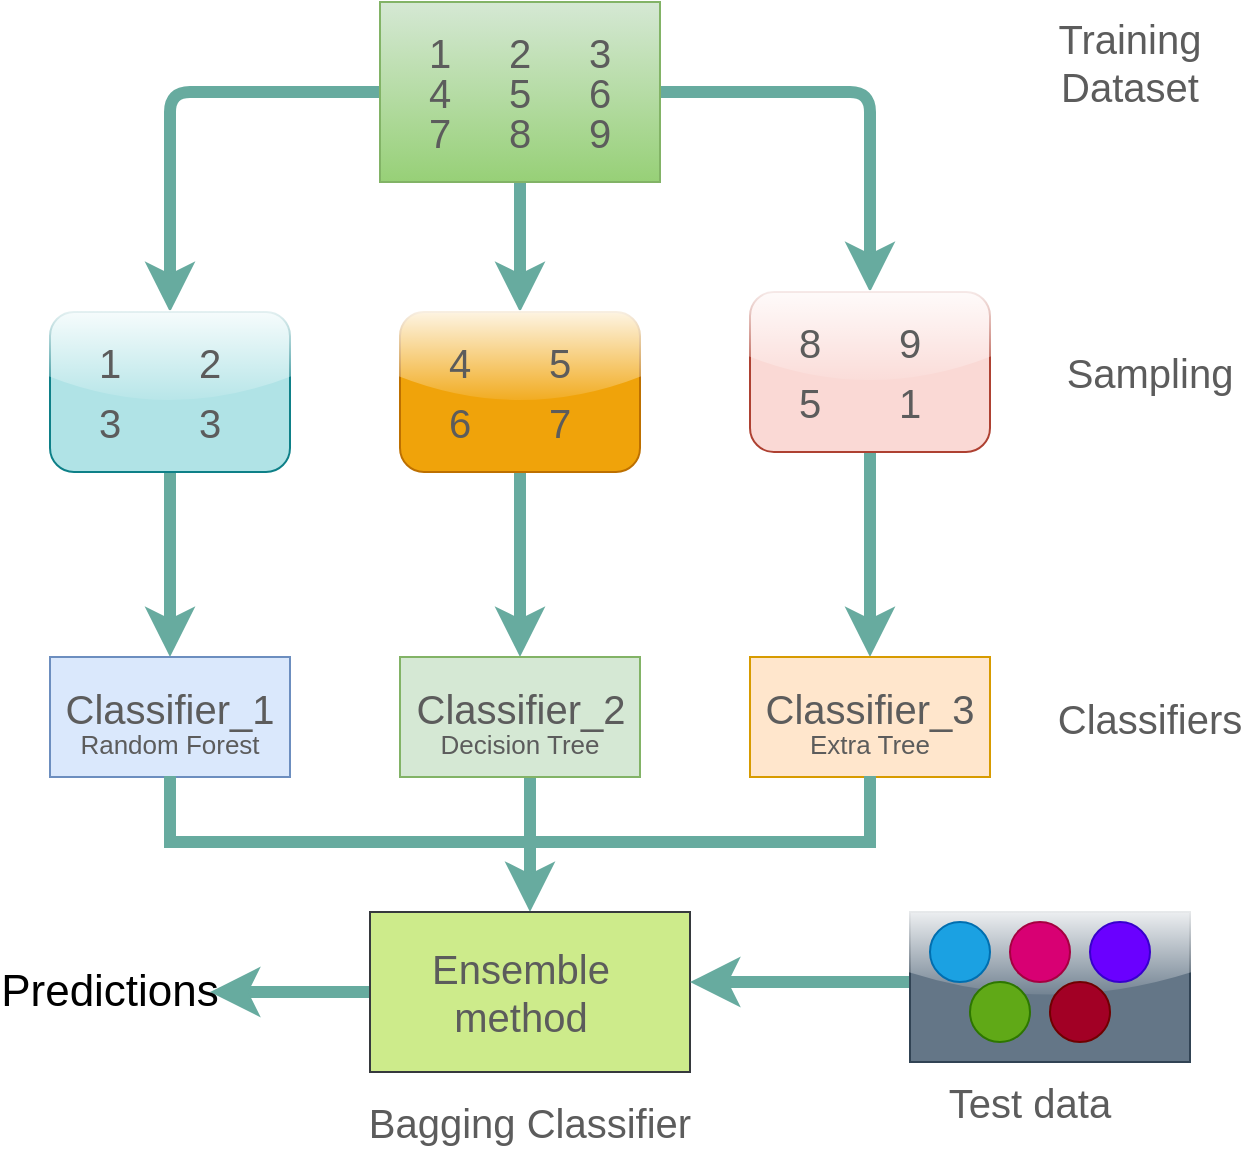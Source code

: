 <mxfile version="20.0.4" type="device"><diagram id="pEaNQqUI6T4aHeuK1Zc7" name="Page-1"><mxGraphModel dx="1209" dy="618" grid="1" gridSize="10" guides="1" tooltips="1" connect="1" arrows="1" fold="1" page="1" pageScale="1" pageWidth="850" pageHeight="1100" math="0" shadow="0"><root><mxCell id="0"/><mxCell id="1" parent="0"/><mxCell id="js-6VNuCNP2gIOCtP0bt-12" style="edgeStyle=orthogonalEdgeStyle;orthogonalLoop=1;jettySize=auto;html=1;exitX=0;exitY=0.5;exitDx=0;exitDy=0;entryX=0.5;entryY=0;entryDx=0;entryDy=0;fontSize=30;strokeWidth=6;strokeColor=#67AB9F;fontColor=#5C5C5C;" parent="1" source="js-6VNuCNP2gIOCtP0bt-15" target="js-6VNuCNP2gIOCtP0bt-19" edge="1"><mxGeometry relative="1" as="geometry"/></mxCell><mxCell id="js-6VNuCNP2gIOCtP0bt-13" style="edgeStyle=orthogonalEdgeStyle;orthogonalLoop=1;jettySize=auto;html=1;exitX=1;exitY=0.5;exitDx=0;exitDy=0;fontSize=20;strokeWidth=6;strokeColor=#67AB9F;fontColor=#5C5C5C;" parent="1" source="js-6VNuCNP2gIOCtP0bt-15" target="js-6VNuCNP2gIOCtP0bt-30" edge="1"><mxGeometry relative="1" as="geometry"/></mxCell><mxCell id="js-6VNuCNP2gIOCtP0bt-14" value="" style="edgeStyle=orthogonalEdgeStyle;orthogonalLoop=1;jettySize=auto;html=1;fontSize=20;strokeWidth=6;strokeColor=#67AB9F;fontColor=#5C5C5C;" parent="1" source="js-6VNuCNP2gIOCtP0bt-15" target="js-6VNuCNP2gIOCtP0bt-17" edge="1"><mxGeometry relative="1" as="geometry"/></mxCell><mxCell id="js-6VNuCNP2gIOCtP0bt-15" value="" style="whiteSpace=wrap;html=1;fillColor=#d5e8d4;strokeColor=#82b366;imageAspect=1;gradientColor=#97d077;" parent="1" vertex="1"><mxGeometry x="305" y="40" width="140" height="90" as="geometry"/></mxCell><mxCell id="js-6VNuCNP2gIOCtP0bt-16" value="" style="edgeStyle=orthogonalEdgeStyle;orthogonalLoop=1;jettySize=auto;html=1;fontSize=30;strokeWidth=6;entryX=0.5;entryY=0;entryDx=0;entryDy=0;strokeColor=#67AB9F;fontColor=#5C5C5C;" parent="1" source="js-6VNuCNP2gIOCtP0bt-17" target="js-6VNuCNP2gIOCtP0bt-47" edge="1"><mxGeometry relative="1" as="geometry"/></mxCell><mxCell id="js-6VNuCNP2gIOCtP0bt-17" value="" style="whiteSpace=wrap;html=1;fillColor=#f0a30a;strokeColor=#BD7000;rounded=1;glass=1;fontColor=#000000;" parent="1" vertex="1"><mxGeometry x="315" y="195" width="120" height="80" as="geometry"/></mxCell><mxCell id="js-6VNuCNP2gIOCtP0bt-18" value="" style="edgeStyle=orthogonalEdgeStyle;orthogonalLoop=1;jettySize=auto;html=1;fontSize=30;strokeWidth=6;entryX=0.5;entryY=0;entryDx=0;entryDy=0;strokeColor=#67AB9F;fontColor=#5C5C5C;" parent="1" source="js-6VNuCNP2gIOCtP0bt-19" target="js-6VNuCNP2gIOCtP0bt-44" edge="1"><mxGeometry relative="1" as="geometry"/></mxCell><mxCell id="js-6VNuCNP2gIOCtP0bt-19" value="" style="whiteSpace=wrap;html=1;fillColor=#b0e3e6;strokeColor=#0e8088;rounded=1;glass=1;shadow=0;sketch=0;" parent="1" vertex="1"><mxGeometry x="140" y="195" width="120" height="80" as="geometry"/></mxCell><mxCell id="js-6VNuCNP2gIOCtP0bt-20" value="1" style="text;html=1;strokeColor=none;fillColor=none;align=center;verticalAlign=middle;whiteSpace=wrap;fontSize=20;fontColor=#5C5C5C;" parent="1" vertex="1"><mxGeometry x="320" y="55" width="30" height="20" as="geometry"/></mxCell><mxCell id="js-6VNuCNP2gIOCtP0bt-21" value="2" style="text;html=1;strokeColor=none;fillColor=none;align=center;verticalAlign=middle;whiteSpace=wrap;fontSize=20;fontColor=#5C5C5C;" parent="1" vertex="1"><mxGeometry x="360" y="55" width="30" height="20" as="geometry"/></mxCell><mxCell id="js-6VNuCNP2gIOCtP0bt-22" value="3" style="text;html=1;strokeColor=none;fillColor=none;align=center;verticalAlign=middle;whiteSpace=wrap;fontSize=20;fontColor=#5C5C5C;" parent="1" vertex="1"><mxGeometry x="400" y="55" width="30" height="20" as="geometry"/></mxCell><mxCell id="js-6VNuCNP2gIOCtP0bt-23" value="4" style="text;html=1;strokeColor=none;fillColor=none;align=center;verticalAlign=middle;whiteSpace=wrap;fontSize=20;fontColor=#5C5C5C;" parent="1" vertex="1"><mxGeometry x="320" y="75" width="30" height="20" as="geometry"/></mxCell><mxCell id="js-6VNuCNP2gIOCtP0bt-24" value="5" style="text;html=1;strokeColor=none;fillColor=none;align=center;verticalAlign=middle;whiteSpace=wrap;fontSize=20;fontColor=#5C5C5C;" parent="1" vertex="1"><mxGeometry x="360" y="75" width="30" height="20" as="geometry"/></mxCell><mxCell id="js-6VNuCNP2gIOCtP0bt-25" value="6" style="text;html=1;strokeColor=none;fillColor=none;align=center;verticalAlign=middle;whiteSpace=wrap;fontSize=20;fontColor=#5C5C5C;" parent="1" vertex="1"><mxGeometry x="400" y="75" width="30" height="20" as="geometry"/></mxCell><mxCell id="js-6VNuCNP2gIOCtP0bt-26" value="7" style="text;html=1;strokeColor=none;fillColor=none;align=center;verticalAlign=middle;whiteSpace=wrap;fontSize=20;fontColor=#5C5C5C;" parent="1" vertex="1"><mxGeometry x="320" y="95" width="30" height="20" as="geometry"/></mxCell><mxCell id="js-6VNuCNP2gIOCtP0bt-27" value="8" style="text;html=1;strokeColor=none;fillColor=none;align=center;verticalAlign=middle;whiteSpace=wrap;fontSize=20;fontColor=#5C5C5C;" parent="1" vertex="1"><mxGeometry x="360" y="95" width="30" height="20" as="geometry"/></mxCell><mxCell id="js-6VNuCNP2gIOCtP0bt-28" value="9" style="text;html=1;strokeColor=none;fillColor=none;align=center;verticalAlign=middle;whiteSpace=wrap;fontSize=20;fontColor=#5C5C5C;" parent="1" vertex="1"><mxGeometry x="400" y="95" width="30" height="20" as="geometry"/></mxCell><mxCell id="js-6VNuCNP2gIOCtP0bt-29" value="" style="edgeStyle=orthogonalEdgeStyle;orthogonalLoop=1;jettySize=auto;html=1;fontSize=30;strokeWidth=6;entryX=0.5;entryY=0;entryDx=0;entryDy=0;strokeColor=#67AB9F;fontColor=#5C5C5C;" parent="1" source="js-6VNuCNP2gIOCtP0bt-30" target="js-6VNuCNP2gIOCtP0bt-49" edge="1"><mxGeometry relative="1" as="geometry"/></mxCell><mxCell id="js-6VNuCNP2gIOCtP0bt-30" value="" style="whiteSpace=wrap;html=1;fillColor=#fad9d5;strokeColor=#ae4132;rounded=1;glass=1;" parent="1" vertex="1"><mxGeometry x="490" y="185" width="120" height="80" as="geometry"/></mxCell><mxCell id="js-6VNuCNP2gIOCtP0bt-31" value="1" style="text;html=1;strokeColor=none;fillColor=none;align=center;verticalAlign=middle;whiteSpace=wrap;fontSize=20;fontColor=#5C5C5C;" parent="1" vertex="1"><mxGeometry x="140" y="205" width="60" height="30" as="geometry"/></mxCell><mxCell id="js-6VNuCNP2gIOCtP0bt-32" value="2&lt;span style=&quot;color: rgba(0, 0, 0, 0); font-family: monospace; font-size: 0px; text-align: start;&quot;&gt;%3CmxGraphModel%3E%3Croot%3E%3CmxCell%20id%3D%220%22%2F%3E%3CmxCell%20id%3D%221%22%20parent%3D%220%22%2F%3E%3CmxCell%20id%3D%222%22%20value%3D%221%22%20style%3D%22text%3Bhtml%3D1%3BstrokeColor%3Dnone%3BfillColor%3Dnone%3Balign%3Dcenter%3BverticalAlign%3Dmiddle%3BwhiteSpace%3Dwrap%3Brounded%3D0%3BfontSize%3D20%3B%22%20vertex%3D%221%22%20parent%3D%221%22%3E%3CmxGeometry%20x%3D%22150%22%20y%3D%22195%22%20width%3D%2260%22%20height%3D%2230%22%20as%3D%22geometry%22%2F%3E%3C%2FmxCell%3E%3C%2Froot%3E%3C%2FmxGraphModel%3E&lt;/span&gt;" style="text;html=1;strokeColor=none;fillColor=none;align=center;verticalAlign=middle;whiteSpace=wrap;fontSize=20;fontColor=#5C5C5C;" parent="1" vertex="1"><mxGeometry x="190" y="205" width="60" height="30" as="geometry"/></mxCell><mxCell id="js-6VNuCNP2gIOCtP0bt-33" value="3" style="text;html=1;strokeColor=none;fillColor=none;align=center;verticalAlign=middle;whiteSpace=wrap;fontSize=20;fontColor=#5C5C5C;" parent="1" vertex="1"><mxGeometry x="140" y="235" width="60" height="30" as="geometry"/></mxCell><mxCell id="js-6VNuCNP2gIOCtP0bt-34" value="3" style="text;html=1;strokeColor=none;fillColor=none;align=center;verticalAlign=middle;whiteSpace=wrap;fontSize=20;fontColor=#5C5C5C;" parent="1" vertex="1"><mxGeometry x="190" y="235" width="60" height="30" as="geometry"/></mxCell><mxCell id="js-6VNuCNP2gIOCtP0bt-35" value="4" style="text;html=1;strokeColor=none;fillColor=none;align=center;verticalAlign=middle;whiteSpace=wrap;fontSize=20;fontColor=#5C5C5C;rounded=1;glass=1;" parent="1" vertex="1"><mxGeometry x="315" y="205" width="60" height="30" as="geometry"/></mxCell><mxCell id="js-6VNuCNP2gIOCtP0bt-36" value="5" style="text;html=1;strokeColor=none;fillColor=none;align=center;verticalAlign=middle;whiteSpace=wrap;fontSize=20;fontColor=#5C5C5C;" parent="1" vertex="1"><mxGeometry x="365" y="205" width="60" height="30" as="geometry"/></mxCell><mxCell id="js-6VNuCNP2gIOCtP0bt-37" value="6" style="text;html=1;strokeColor=none;fillColor=none;align=center;verticalAlign=middle;whiteSpace=wrap;fontSize=20;fontColor=#5C5C5C;" parent="1" vertex="1"><mxGeometry x="315" y="235" width="60" height="30" as="geometry"/></mxCell><mxCell id="js-6VNuCNP2gIOCtP0bt-38" value="7" style="text;html=1;strokeColor=none;fillColor=none;align=center;verticalAlign=middle;whiteSpace=wrap;fontSize=20;fontColor=#5C5C5C;" parent="1" vertex="1"><mxGeometry x="365" y="235" width="60" height="30" as="geometry"/></mxCell><mxCell id="js-6VNuCNP2gIOCtP0bt-39" value="8" style="text;html=1;strokeColor=none;fillColor=none;align=center;verticalAlign=middle;whiteSpace=wrap;fontSize=20;fontColor=#5C5C5C;" parent="1" vertex="1"><mxGeometry x="490" y="195" width="60" height="30" as="geometry"/></mxCell><mxCell id="js-6VNuCNP2gIOCtP0bt-40" value="9" style="text;html=1;strokeColor=none;fillColor=none;align=center;verticalAlign=middle;whiteSpace=wrap;fontSize=20;fontColor=#5C5C5C;" parent="1" vertex="1"><mxGeometry x="540" y="195" width="60" height="30" as="geometry"/></mxCell><mxCell id="js-6VNuCNP2gIOCtP0bt-41" value="5" style="text;html=1;strokeColor=none;fillColor=none;align=center;verticalAlign=middle;whiteSpace=wrap;fontSize=20;fontColor=#5C5C5C;" parent="1" vertex="1"><mxGeometry x="490" y="225" width="60" height="30" as="geometry"/></mxCell><mxCell id="js-6VNuCNP2gIOCtP0bt-42" value="1" style="text;html=1;strokeColor=none;fillColor=none;align=center;verticalAlign=middle;whiteSpace=wrap;fontSize=20;fontColor=#5C5C5C;" parent="1" vertex="1"><mxGeometry x="540" y="225" width="60" height="30" as="geometry"/></mxCell><mxCell id="js-6VNuCNP2gIOCtP0bt-44" value="" style="whiteSpace=wrap;html=1;fontSize=20;fillColor=#dae8fc;strokeColor=#6c8ebf;" parent="1" vertex="1"><mxGeometry x="140" y="367.5" width="120" height="60" as="geometry"/></mxCell><mxCell id="js-6VNuCNP2gIOCtP0bt-45" value="Classifier_1" style="text;html=1;strokeColor=none;fillColor=none;align=center;verticalAlign=middle;whiteSpace=wrap;fontSize=20;fontColor=#5C5C5C;" parent="1" vertex="1"><mxGeometry x="165" y="380" width="70" height="25" as="geometry"/></mxCell><mxCell id="js-6VNuCNP2gIOCtP0bt-79" value="" style="edgeStyle=orthogonalEdgeStyle;rounded=0;orthogonalLoop=1;jettySize=auto;html=1;strokeColor=#67AB9F;strokeWidth=6;entryX=0.5;entryY=0;entryDx=0;entryDy=0;" parent="1" source="js-6VNuCNP2gIOCtP0bt-47" target="js-6VNuCNP2gIOCtP0bt-52" edge="1"><mxGeometry relative="1" as="geometry"><mxPoint x="375" y="500" as="targetPoint"/><Array as="points"><mxPoint x="380" y="440"/><mxPoint x="380" y="440"/></Array></mxGeometry></mxCell><mxCell id="js-6VNuCNP2gIOCtP0bt-47" value="" style="whiteSpace=wrap;html=1;fontSize=20;fillColor=#d5e8d4;strokeColor=#82b366;" parent="1" vertex="1"><mxGeometry x="315" y="367.5" width="120" height="60" as="geometry"/></mxCell><mxCell id="js-6VNuCNP2gIOCtP0bt-48" value="Classifier_2" style="text;html=1;strokeColor=none;fillColor=none;align=center;verticalAlign=middle;whiteSpace=wrap;fontSize=20;fontColor=#5C5C5C;" parent="1" vertex="1"><mxGeometry x="337.5" y="380" width="75" height="25" as="geometry"/></mxCell><mxCell id="js-6VNuCNP2gIOCtP0bt-49" value="" style="whiteSpace=wrap;html=1;fontSize=20;fillColor=#ffe6cc;strokeColor=#d79b00;" parent="1" vertex="1"><mxGeometry x="490" y="367.5" width="120" height="60" as="geometry"/></mxCell><mxCell id="js-6VNuCNP2gIOCtP0bt-50" value="Classifier_3" style="text;html=1;strokeColor=none;fillColor=none;align=center;verticalAlign=middle;whiteSpace=wrap;fontSize=20;fontColor=#5C5C5C;" parent="1" vertex="1"><mxGeometry x="515" y="380" width="70" height="25" as="geometry"/></mxCell><mxCell id="js-6VNuCNP2gIOCtP0bt-90" value="" style="edgeStyle=orthogonalEdgeStyle;rounded=0;orthogonalLoop=1;jettySize=auto;html=1;fontSize=22;startArrow=none;startFill=0;endArrow=classic;endFill=1;strokeColor=#67AB9F;strokeWidth=6;" parent="1" source="js-6VNuCNP2gIOCtP0bt-52" edge="1"><mxGeometry relative="1" as="geometry"><mxPoint x="220" y="535" as="targetPoint"/></mxGeometry></mxCell><mxCell id="js-6VNuCNP2gIOCtP0bt-52" value="" style="whiteSpace=wrap;html=1;fontSize=30;fillColor=#cdeb8b;strokeColor=#36393d;" parent="1" vertex="1"><mxGeometry x="300" y="495" width="160" height="80" as="geometry"/></mxCell><mxCell id="js-6VNuCNP2gIOCtP0bt-53" value="Ensemble method" style="text;html=1;strokeColor=none;fillColor=none;align=center;verticalAlign=middle;whiteSpace=wrap;fontSize=20;fontColor=#5C5C5C;" parent="1" vertex="1"><mxGeometry x="337.5" y="522.5" width="75" height="25" as="geometry"/></mxCell><mxCell id="js-6VNuCNP2gIOCtP0bt-60" value="Sampling" style="text;html=1;strokeColor=none;fillColor=none;align=center;verticalAlign=middle;whiteSpace=wrap;rounded=0;sketch=0;fontColor=#5C5C5C;fontSize=20;" parent="1" vertex="1"><mxGeometry x="660" y="210" width="60" height="30" as="geometry"/></mxCell><mxCell id="js-6VNuCNP2gIOCtP0bt-61" value="Training Dataset" style="text;html=1;strokeColor=none;fillColor=none;align=center;verticalAlign=middle;whiteSpace=wrap;rounded=0;sketch=0;fontColor=#5C5C5C;fontSize=20;" parent="1" vertex="1"><mxGeometry x="630" y="45" width="100" height="50" as="geometry"/></mxCell><mxCell id="js-6VNuCNP2gIOCtP0bt-62" value="Classifiers" style="text;html=1;strokeColor=none;fillColor=none;align=center;verticalAlign=middle;whiteSpace=wrap;rounded=0;sketch=0;fontColor=#5C5C5C;fontSize=20;" parent="1" vertex="1"><mxGeometry x="660" y="382.5" width="60" height="30" as="geometry"/></mxCell><mxCell id="js-6VNuCNP2gIOCtP0bt-64" value="Bagging Classifier" style="text;html=1;strokeColor=none;fillColor=none;align=center;verticalAlign=middle;whiteSpace=wrap;rounded=0;sketch=0;fontColor=#5C5C5C;fontSize=20;" parent="1" vertex="1"><mxGeometry x="280" y="585" width="200" height="30" as="geometry"/></mxCell><mxCell id="js-6VNuCNP2gIOCtP0bt-75" style="edgeStyle=orthogonalEdgeStyle;rounded=0;orthogonalLoop=1;jettySize=auto;html=1;strokeColor=#67AB9F;strokeWidth=6;endArrow=none;endFill=0;" parent="1" edge="1"><mxGeometry relative="1" as="geometry"><mxPoint x="550" y="427" as="targetPoint"/><mxPoint x="200" y="427" as="sourcePoint"/><Array as="points"><mxPoint x="200" y="460"/><mxPoint x="550" y="460"/></Array></mxGeometry></mxCell><mxCell id="js-6VNuCNP2gIOCtP0bt-65" value="&lt;font style=&quot;font-size: 13px;&quot;&gt;Random Forest&lt;/font&gt;" style="text;html=1;strokeColor=none;fillColor=none;align=center;verticalAlign=middle;whiteSpace=wrap;rounded=0;sketch=0;fontSize=20;fontColor=#5C5C5C;" parent="1" vertex="1"><mxGeometry x="150" y="392.5" width="100" height="30" as="geometry"/></mxCell><mxCell id="js-6VNuCNP2gIOCtP0bt-66" value="&lt;font style=&quot;font-size: 13px;&quot;&gt;Decision Tree&lt;/font&gt;" style="text;html=1;strokeColor=none;fillColor=none;align=center;verticalAlign=middle;whiteSpace=wrap;rounded=0;sketch=0;fontSize=20;fontColor=#5C5C5C;" parent="1" vertex="1"><mxGeometry x="325" y="392.5" width="100" height="30" as="geometry"/></mxCell><mxCell id="js-6VNuCNP2gIOCtP0bt-67" value="&lt;font style=&quot;font-size: 13px;&quot;&gt;Extra Tree&lt;/font&gt;" style="text;html=1;strokeColor=none;fillColor=none;align=center;verticalAlign=middle;whiteSpace=wrap;rounded=0;sketch=0;fontSize=20;fontColor=#5C5C5C;" parent="1" vertex="1"><mxGeometry x="500" y="392.5" width="100" height="30" as="geometry"/></mxCell><mxCell id="js-6VNuCNP2gIOCtP0bt-88" value="" style="edgeStyle=orthogonalEdgeStyle;rounded=0;orthogonalLoop=1;jettySize=auto;html=1;endArrow=classic;endFill=1;strokeColor=#67AB9F;strokeWidth=6;" parent="1" source="js-6VNuCNP2gIOCtP0bt-82" target="js-6VNuCNP2gIOCtP0bt-52" edge="1"><mxGeometry relative="1" as="geometry"><Array as="points"><mxPoint x="530" y="530"/><mxPoint x="530" y="530"/></Array></mxGeometry></mxCell><mxCell id="js-6VNuCNP2gIOCtP0bt-82" value="" style="rounded=0;whiteSpace=wrap;html=1;shadow=0;glass=1;sketch=0;strokeColor=#314354;fillColor=#647687;fontColor=#ffffff;" parent="1" vertex="1"><mxGeometry x="570" y="495" width="140" height="75" as="geometry"/></mxCell><mxCell id="js-6VNuCNP2gIOCtP0bt-83" value="" style="ellipse;whiteSpace=wrap;html=1;aspect=fixed;rounded=1;shadow=0;glass=1;sketch=0;strokeColor=#006EAF;fillColor=#1ba1e2;fontColor=#ffffff;" parent="1" vertex="1"><mxGeometry x="580" y="500" width="30" height="30" as="geometry"/></mxCell><mxCell id="js-6VNuCNP2gIOCtP0bt-84" value="" style="ellipse;whiteSpace=wrap;html=1;aspect=fixed;rounded=1;shadow=0;glass=1;sketch=0;strokeColor=#A50040;fillColor=#d80073;fontColor=#ffffff;" parent="1" vertex="1"><mxGeometry x="620" y="500" width="30" height="30" as="geometry"/></mxCell><mxCell id="js-6VNuCNP2gIOCtP0bt-85" value="" style="ellipse;whiteSpace=wrap;html=1;aspect=fixed;rounded=1;shadow=0;glass=1;sketch=0;strokeColor=#3700CC;fillColor=#6a00ff;fontColor=#ffffff;" parent="1" vertex="1"><mxGeometry x="660" y="500" width="30" height="30" as="geometry"/></mxCell><mxCell id="js-6VNuCNP2gIOCtP0bt-86" value="" style="ellipse;whiteSpace=wrap;html=1;aspect=fixed;rounded=1;shadow=0;glass=1;sketch=0;strokeColor=#2D7600;fillColor=#60a917;fontColor=#ffffff;" parent="1" vertex="1"><mxGeometry x="600" y="530" width="30" height="30" as="geometry"/></mxCell><mxCell id="js-6VNuCNP2gIOCtP0bt-87" value="" style="ellipse;whiteSpace=wrap;html=1;aspect=fixed;rounded=1;shadow=0;glass=1;sketch=0;strokeColor=#6F0000;fillColor=#a20025;fontColor=#ffffff;" parent="1" vertex="1"><mxGeometry x="640" y="530" width="30" height="30" as="geometry"/></mxCell><mxCell id="js-6VNuCNP2gIOCtP0bt-89" value="&lt;font style=&quot;font-size: 22px;&quot;&gt;Predictions&lt;/font&gt;" style="text;html=1;strokeColor=none;fillColor=none;align=center;verticalAlign=middle;whiteSpace=wrap;rounded=0;shadow=0;glass=1;sketch=0;" parent="1" vertex="1"><mxGeometry x="140" y="520" width="60" height="30" as="geometry"/></mxCell><mxCell id="js-6VNuCNP2gIOCtP0bt-92" value="Test data" style="text;html=1;strokeColor=none;fillColor=none;align=center;verticalAlign=middle;whiteSpace=wrap;rounded=0;sketch=0;fontColor=#5C5C5C;fontSize=20;" parent="1" vertex="1"><mxGeometry x="580" y="575" width="100" height="30" as="geometry"/></mxCell></root></mxGraphModel></diagram></mxfile>